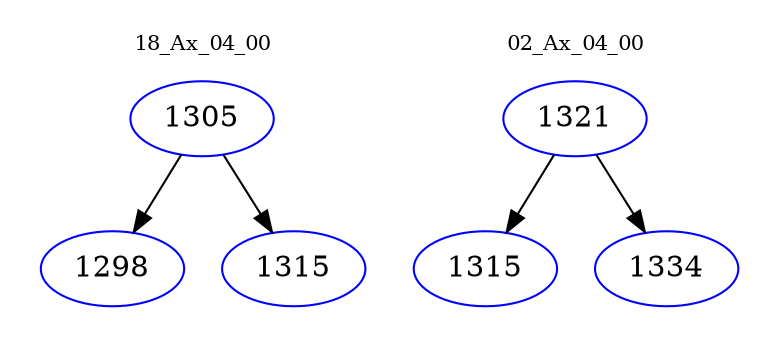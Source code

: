 digraph{
subgraph cluster_0 {
color = white
label = "18_Ax_04_00";
fontsize=10;
T0_1305 [label="1305", color="blue"]
T0_1305 -> T0_1298 [color="black"]
T0_1298 [label="1298", color="blue"]
T0_1305 -> T0_1315 [color="black"]
T0_1315 [label="1315", color="blue"]
}
subgraph cluster_1 {
color = white
label = "02_Ax_04_00";
fontsize=10;
T1_1321 [label="1321", color="blue"]
T1_1321 -> T1_1315 [color="black"]
T1_1315 [label="1315", color="blue"]
T1_1321 -> T1_1334 [color="black"]
T1_1334 [label="1334", color="blue"]
}
}
